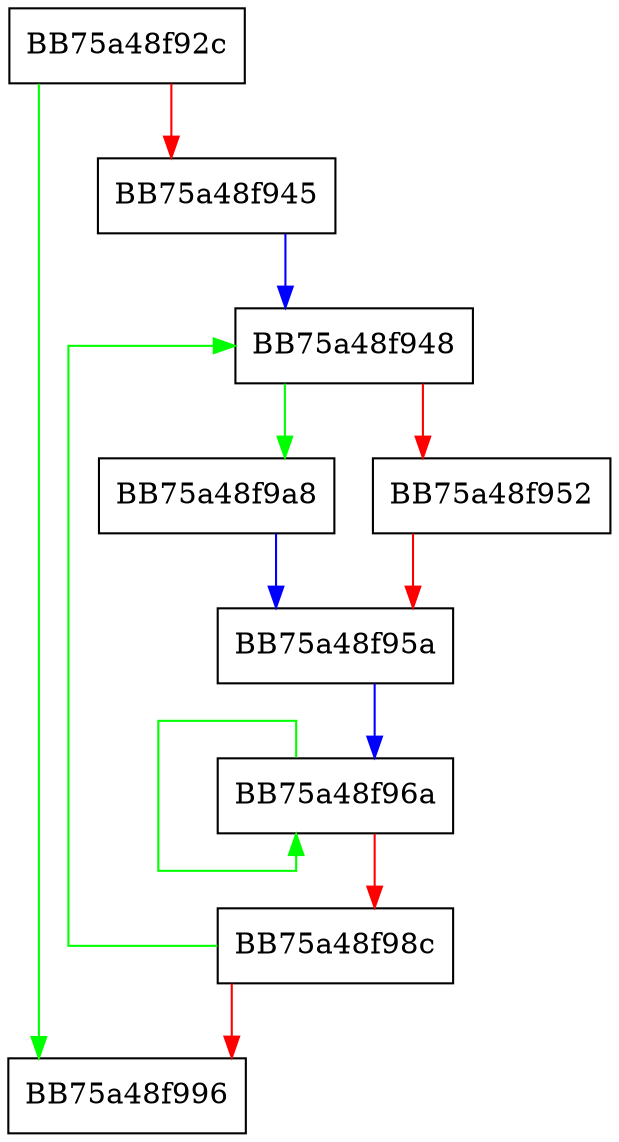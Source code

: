 digraph get_resource_CRC {
  node [shape="box"];
  graph [splines=ortho];
  BB75a48f92c -> BB75a48f996 [color="green"];
  BB75a48f92c -> BB75a48f945 [color="red"];
  BB75a48f945 -> BB75a48f948 [color="blue"];
  BB75a48f948 -> BB75a48f9a8 [color="green"];
  BB75a48f948 -> BB75a48f952 [color="red"];
  BB75a48f952 -> BB75a48f95a [color="red"];
  BB75a48f95a -> BB75a48f96a [color="blue"];
  BB75a48f96a -> BB75a48f96a [color="green"];
  BB75a48f96a -> BB75a48f98c [color="red"];
  BB75a48f98c -> BB75a48f948 [color="green"];
  BB75a48f98c -> BB75a48f996 [color="red"];
  BB75a48f9a8 -> BB75a48f95a [color="blue"];
}